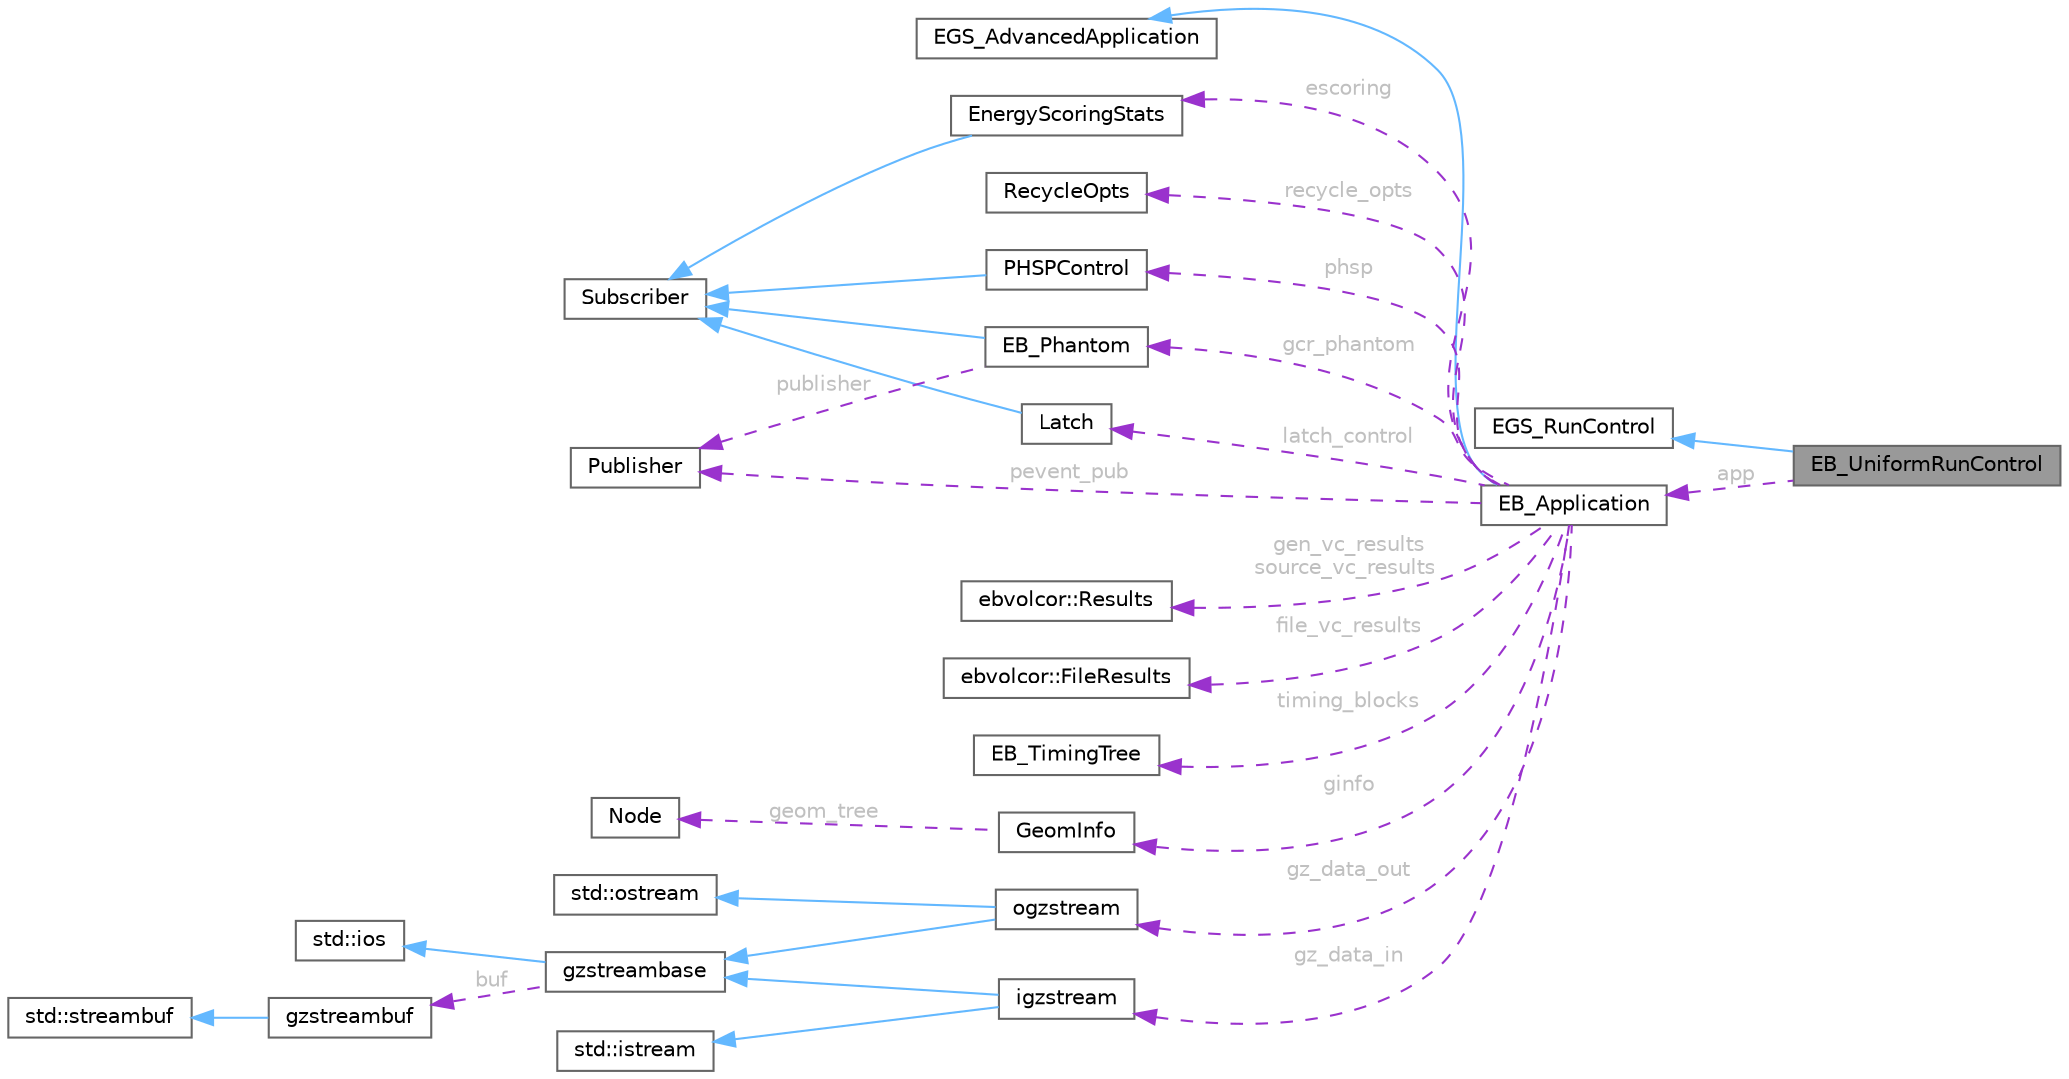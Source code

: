 digraph "EB_UniformRunControl"
{
 // LATEX_PDF_SIZE
  bgcolor="transparent";
  edge [fontname=Helvetica,fontsize=10,labelfontname=Helvetica,labelfontsize=10];
  node [fontname=Helvetica,fontsize=10,shape=box,height=0.2,width=0.4];
  rankdir="LR";
  Node1 [id="Node000001",label="EB_UniformRunControl",height=0.2,width=0.4,color="gray40", fillcolor="grey60", style="filled", fontcolor="black",tooltip=" "];
  Node2 -> Node1 [id="edge1_Node000001_Node000002",dir="back",color="steelblue1",style="solid",tooltip=" "];
  Node2 [id="Node000002",label="EGS_RunControl",height=0.2,width=0.4,color="gray40", fillcolor="white", style="filled",tooltip=" "];
  Node3 -> Node1 [id="edge2_Node000001_Node000003",dir="back",color="darkorchid3",style="dashed",tooltip=" ",label=" app",fontcolor="grey" ];
  Node3 [id="Node000003",label="EB_Application",height=0.2,width=0.4,color="gray40", fillcolor="white", style="filled",URL="$classEB__Application.html",tooltip="The main egs_brachy application class. See the Main Page for full documentation."];
  Node4 -> Node3 [id="edge3_Node000003_Node000004",dir="back",color="steelblue1",style="solid",tooltip=" "];
  Node4 [id="Node000004",label="EGS_AdvancedApplication",height=0.2,width=0.4,color="gray40", fillcolor="white", style="filled",tooltip=" "];
  Node5 -> Node3 [id="edge4_Node000003_Node000005",dir="back",color="darkorchid3",style="dashed",tooltip=" ",label=" escoring",fontcolor="grey" ];
  Node5 [id="Node000005",label="EnergyScoringStats",height=0.2,width=0.4,color="gray40", fillcolor="white", style="filled",URL="$classEnergyScoringStats.html",tooltip="a class to use for scoring information about total energy initialzed, escaping sources etc"];
  Node6 -> Node5 [id="edge5_Node000005_Node000006",dir="back",color="steelblue1",style="solid",tooltip=" "];
  Node6 [id="Node000006",label="Subscriber",height=0.2,width=0.4,color="gray40", fillcolor="white", style="filled",URL="$classSubscriber.html",tooltip=" "];
  Node7 -> Node3 [id="edge6_Node000003_Node000007",dir="back",color="darkorchid3",style="dashed",tooltip=" ",label=" recycle_opts",fontcolor="grey" ];
  Node7 [id="Node000007",label="RecycleOpts",height=0.2,width=0.4,color="gray40", fillcolor="white", style="filled",URL="$classRecycleOpts.html",tooltip=" "];
  Node8 -> Node3 [id="edge7_Node000003_Node000008",dir="back",color="darkorchid3",style="dashed",tooltip=" ",label=" phsp",fontcolor="grey" ];
  Node8 [id="Node000008",label="PHSPControl",height=0.2,width=0.4,color="gray40", fillcolor="white", style="filled",URL="$classPHSPControl.html",tooltip=" "];
  Node6 -> Node8 [id="edge8_Node000008_Node000006",dir="back",color="steelblue1",style="solid",tooltip=" "];
  Node9 -> Node3 [id="edge9_Node000003_Node000009",dir="back",color="darkorchid3",style="dashed",tooltip=" ",label=" ginfo",fontcolor="grey" ];
  Node9 [id="Node000009",label="GeomInfo",height=0.2,width=0.4,color="gray40", fillcolor="white", style="filled",URL="$classGeomInfo.html",tooltip="a container for organizing meta data about the geometries"];
  Node10 -> Node9 [id="edge10_Node000009_Node000010",dir="back",color="darkorchid3",style="dashed",tooltip=" ",label=" geom_tree",fontcolor="grey" ];
  Node10 [id="Node000010",label="Node",height=0.2,width=0.4,color="gray40", fillcolor="white", style="filled",URL="$classNode.html",tooltip=" "];
  Node11 -> Node3 [id="edge11_Node000003_Node000011",dir="back",color="darkorchid3",style="dashed",tooltip=" ",label=" gcr_phantom",fontcolor="grey" ];
  Node11 [id="Node000011",label="EB_Phantom",height=0.2,width=0.4,color="gray40", fillcolor="white", style="filled",URL="$classEB__Phantom.html",tooltip="A class to represent a single phantom for scoring dose in egs_brachy."];
  Node6 -> Node11 [id="edge12_Node000011_Node000006",dir="back",color="steelblue1",style="solid",tooltip=" "];
  Node12 -> Node11 [id="edge13_Node000011_Node000012",dir="back",color="darkorchid3",style="dashed",tooltip=" ",label=" publisher",fontcolor="grey" ];
  Node12 [id="Node000012",label="Publisher",height=0.2,width=0.4,color="gray40", fillcolor="white", style="filled",URL="$classPublisher.html",tooltip=" "];
  Node13 -> Node3 [id="edge14_Node000003_Node000013",dir="back",color="darkorchid3",style="dashed",tooltip=" ",label=" gen_vc_results\nsource_vc_results",fontcolor="grey" ];
  Node13 [id="Node000013",label="ebvolcor::Results",height=0.2,width=0.4,color="gray40", fillcolor="white", style="filled",URL="$structebvolcor_1_1Results.html",tooltip="Struct used to collect and output results about a volume correction run."];
  Node14 -> Node3 [id="edge15_Node000003_Node000014",dir="back",color="darkorchid3",style="dashed",tooltip=" ",label=" file_vc_results",fontcolor="grey" ];
  Node14 [id="Node000014",label="ebvolcor::FileResults",height=0.2,width=0.4,color="gray40", fillcolor="white", style="filled",URL="$structebvolcor_1_1FileResults.html",tooltip=" "];
  Node12 -> Node3 [id="edge16_Node000003_Node000012",dir="back",color="darkorchid3",style="dashed",tooltip=" ",label=" pevent_pub",fontcolor="grey" ];
  Node15 -> Node3 [id="edge17_Node000003_Node000015",dir="back",color="darkorchid3",style="dashed",tooltip=" ",label=" timing_blocks",fontcolor="grey" ];
  Node15 [id="Node000015",label="EB_TimingTree",height=0.2,width=0.4,color="gray40", fillcolor="white", style="filled",URL="$classEB__TimingTree.html",tooltip=" "];
  Node16 -> Node3 [id="edge18_Node000003_Node000016",dir="back",color="darkorchid3",style="dashed",tooltip=" ",label=" gz_data_out",fontcolor="grey" ];
  Node16 [id="Node000016",label="ogzstream",height=0.2,width=0.4,color="gray40", fillcolor="white", style="filled",URL="$classogzstream.html",tooltip=" "];
  Node17 -> Node16 [id="edge19_Node000016_Node000017",dir="back",color="steelblue1",style="solid",tooltip=" "];
  Node17 [id="Node000017",label="gzstreambase",height=0.2,width=0.4,color="gray40", fillcolor="white", style="filled",URL="$classgzstreambase.html",tooltip=" "];
  Node18 -> Node17 [id="edge20_Node000017_Node000018",dir="back",color="steelblue1",style="solid",tooltip=" "];
  Node18 [id="Node000018",label="std::ios",height=0.2,width=0.4,color="gray40", fillcolor="white", style="filled",tooltip=" "];
  Node19 -> Node17 [id="edge21_Node000017_Node000019",dir="back",color="darkorchid3",style="dashed",tooltip=" ",label=" buf",fontcolor="grey" ];
  Node19 [id="Node000019",label="gzstreambuf",height=0.2,width=0.4,color="gray40", fillcolor="white", style="filled",URL="$classgzstreambuf.html",tooltip=" "];
  Node20 -> Node19 [id="edge22_Node000019_Node000020",dir="back",color="steelblue1",style="solid",tooltip=" "];
  Node20 [id="Node000020",label="std::streambuf",height=0.2,width=0.4,color="gray40", fillcolor="white", style="filled",tooltip=" "];
  Node21 -> Node16 [id="edge23_Node000016_Node000021",dir="back",color="steelblue1",style="solid",tooltip=" "];
  Node21 [id="Node000021",label="std::ostream",height=0.2,width=0.4,color="gray40", fillcolor="white", style="filled",tooltip=" "];
  Node22 -> Node3 [id="edge24_Node000003_Node000022",dir="back",color="darkorchid3",style="dashed",tooltip=" ",label=" gz_data_in",fontcolor="grey" ];
  Node22 [id="Node000022",label="igzstream",height=0.2,width=0.4,color="gray40", fillcolor="white", style="filled",URL="$classigzstream.html",tooltip=" "];
  Node17 -> Node22 [id="edge25_Node000022_Node000017",dir="back",color="steelblue1",style="solid",tooltip=" "];
  Node23 -> Node22 [id="edge26_Node000022_Node000023",dir="back",color="steelblue1",style="solid",tooltip=" "];
  Node23 [id="Node000023",label="std::istream",height=0.2,width=0.4,color="gray40", fillcolor="white", style="filled",tooltip=" "];
  Node24 -> Node3 [id="edge27_Node000003_Node000024",dir="back",color="darkorchid3",style="dashed",tooltip=" ",label=" latch_control",fontcolor="grey" ];
  Node24 [id="Node000024",label="Latch",height=0.2,width=0.4,color="gray40", fillcolor="white", style="filled",URL="$classLatch.html",tooltip="A class for handling latch bits relevant to egs_brachy. The Latch class listens for particle events a..."];
  Node6 -> Node24 [id="edge28_Node000024_Node000006",dir="back",color="steelblue1",style="solid",tooltip=" "];
}
